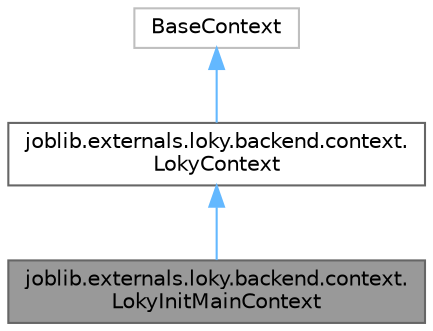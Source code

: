digraph "joblib.externals.loky.backend.context.LokyInitMainContext"
{
 // LATEX_PDF_SIZE
  bgcolor="transparent";
  edge [fontname=Helvetica,fontsize=10,labelfontname=Helvetica,labelfontsize=10];
  node [fontname=Helvetica,fontsize=10,shape=box,height=0.2,width=0.4];
  Node1 [id="Node000001",label="joblib.externals.loky.backend.context.\lLokyInitMainContext",height=0.2,width=0.4,color="gray40", fillcolor="grey60", style="filled", fontcolor="black",tooltip=" "];
  Node2 -> Node1 [id="edge1_Node000001_Node000002",dir="back",color="steelblue1",style="solid",tooltip=" "];
  Node2 [id="Node000002",label="joblib.externals.loky.backend.context.\lLokyContext",height=0.2,width=0.4,color="gray40", fillcolor="white", style="filled",URL="$d3/d6b/classjoblib_1_1externals_1_1loky_1_1backend_1_1context_1_1LokyContext.html",tooltip=" "];
  Node3 -> Node2 [id="edge2_Node000002_Node000003",dir="back",color="steelblue1",style="solid",tooltip=" "];
  Node3 [id="Node000003",label="BaseContext",height=0.2,width=0.4,color="grey75", fillcolor="white", style="filled",URL="$df/db2/classBaseContext.html",tooltip=" "];
}
